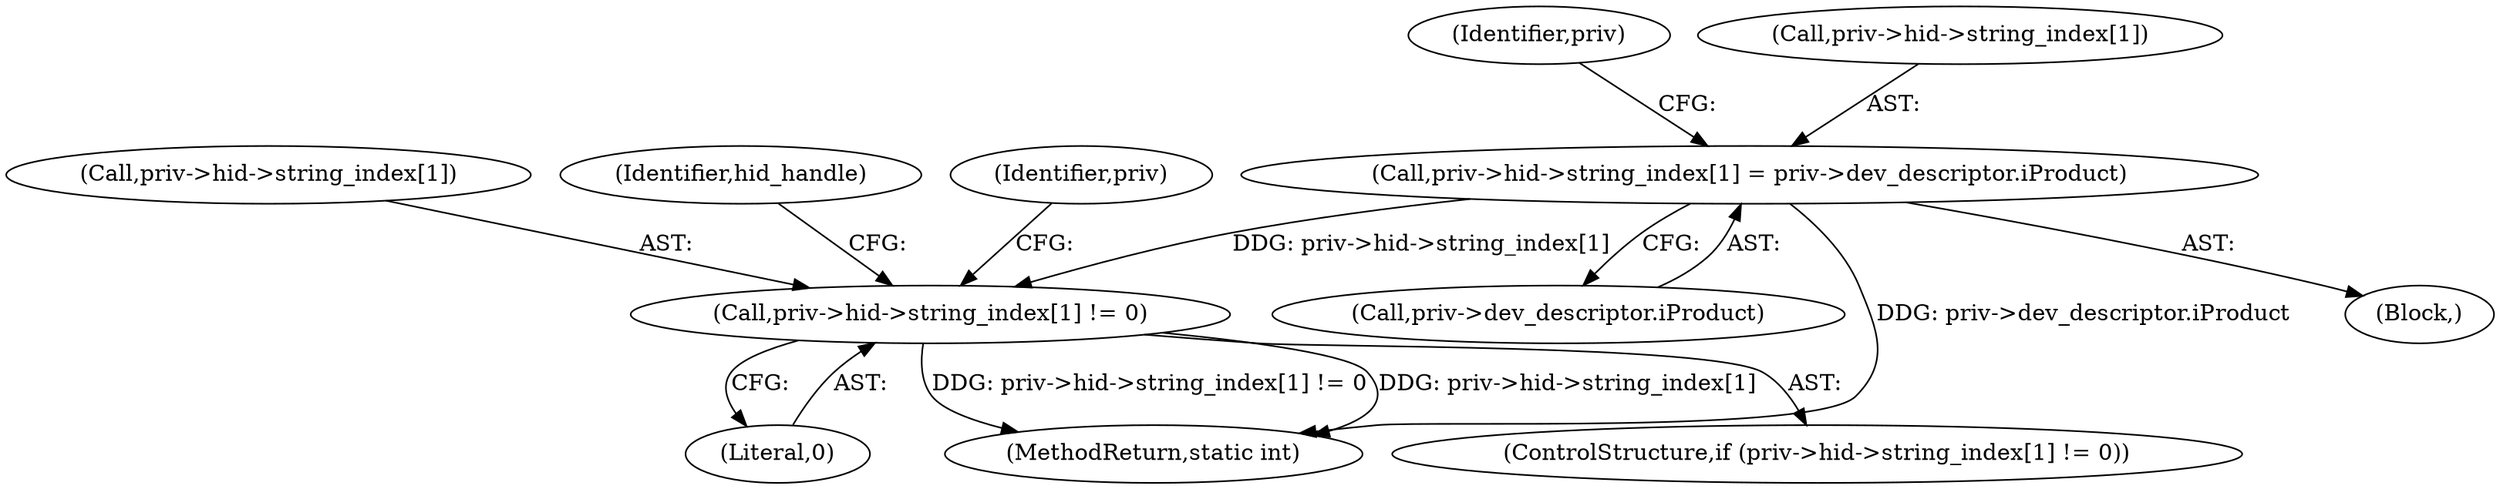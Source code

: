 digraph "1_Chrome_ac149a8d4371c0e01e0934fdd57b09e86f96b5b9_20@array" {
"1000621" [label="(Call,priv->hid->string_index[1] = priv->dev_descriptor.iProduct)"];
"1000635" [label="(Call,priv->hid->string_index[1] != 0)"];
"1000636" [label="(Call,priv->hid->string_index[1])"];
"1000639" [label="(Identifier,priv)"];
"1000646" [label="(Identifier,hid_handle)"];
"1000669" [label="(Identifier,priv)"];
"1000622" [label="(Call,priv->hid->string_index[1])"];
"1000291" [label="(Block,)"];
"1000621" [label="(Call,priv->hid->string_index[1] = priv->dev_descriptor.iProduct)"];
"1000643" [label="(Literal,0)"];
"1000629" [label="(Call,priv->dev_descriptor.iProduct)"];
"1000635" [label="(Call,priv->hid->string_index[1] != 0)"];
"1000737" [label="(MethodReturn,static int)"];
"1000634" [label="(ControlStructure,if (priv->hid->string_index[1] != 0))"];
"1000621" -> "1000291"  [label="AST: "];
"1000621" -> "1000629"  [label="CFG: "];
"1000622" -> "1000621"  [label="AST: "];
"1000629" -> "1000621"  [label="AST: "];
"1000639" -> "1000621"  [label="CFG: "];
"1000621" -> "1000737"  [label="DDG: priv->dev_descriptor.iProduct"];
"1000621" -> "1000635"  [label="DDG: priv->hid->string_index[1]"];
"1000635" -> "1000634"  [label="AST: "];
"1000635" -> "1000643"  [label="CFG: "];
"1000636" -> "1000635"  [label="AST: "];
"1000643" -> "1000635"  [label="AST: "];
"1000646" -> "1000635"  [label="CFG: "];
"1000669" -> "1000635"  [label="CFG: "];
"1000635" -> "1000737"  [label="DDG: priv->hid->string_index[1] != 0"];
"1000635" -> "1000737"  [label="DDG: priv->hid->string_index[1]"];
}
